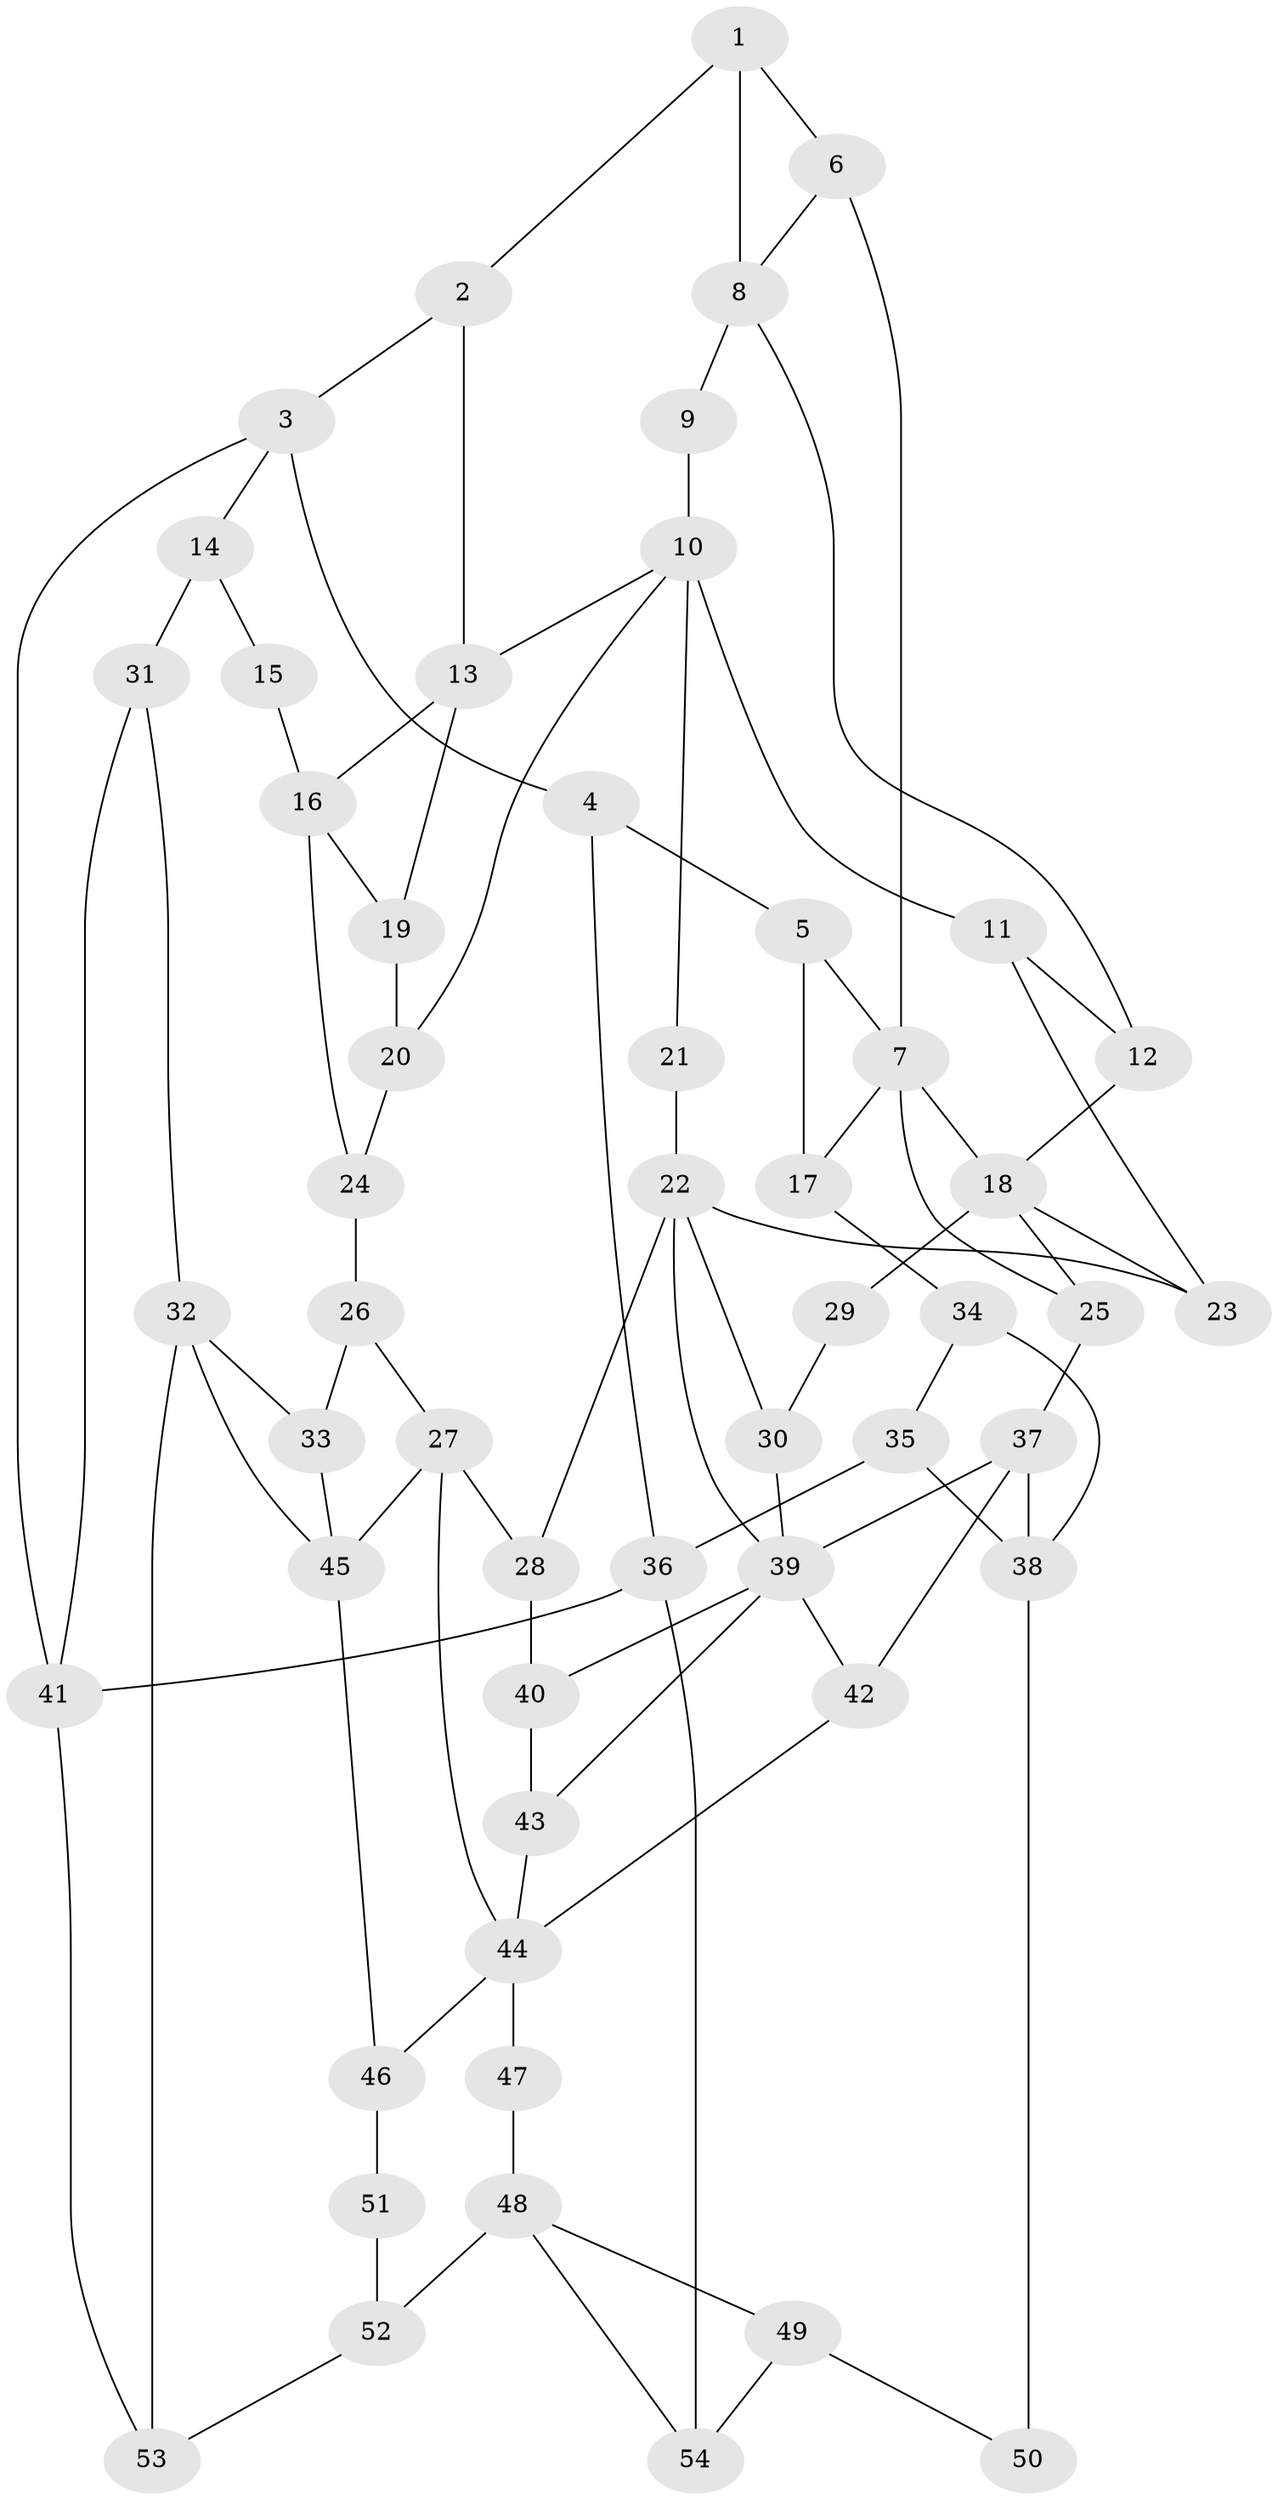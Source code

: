// original degree distribution, {3: 0.018518518518518517, 5: 0.5370370370370371, 6: 0.21296296296296297, 4: 0.23148148148148148}
// Generated by graph-tools (version 1.1) at 2025/54/03/04/25 22:54:30]
// undirected, 54 vertices, 90 edges
graph export_dot {
  node [color=gray90,style=filled];
  1;
  2;
  3;
  4;
  5;
  6;
  7;
  8;
  9;
  10;
  11;
  12;
  13;
  14;
  15;
  16;
  17;
  18;
  19;
  20;
  21;
  22;
  23;
  24;
  25;
  26;
  27;
  28;
  29;
  30;
  31;
  32;
  33;
  34;
  35;
  36;
  37;
  38;
  39;
  40;
  41;
  42;
  43;
  44;
  45;
  46;
  47;
  48;
  49;
  50;
  51;
  52;
  53;
  54;
  1 -- 2 [weight=1.0];
  1 -- 6 [weight=1.0];
  1 -- 8 [weight=2.0];
  2 -- 3 [weight=1.0];
  2 -- 13 [weight=1.0];
  3 -- 4 [weight=1.0];
  3 -- 14 [weight=1.0];
  3 -- 41 [weight=1.0];
  4 -- 5 [weight=2.0];
  4 -- 36 [weight=1.0];
  5 -- 7 [weight=1.0];
  5 -- 17 [weight=2.0];
  6 -- 7 [weight=1.0];
  6 -- 8 [weight=1.0];
  7 -- 17 [weight=1.0];
  7 -- 18 [weight=1.0];
  7 -- 25 [weight=1.0];
  8 -- 9 [weight=1.0];
  8 -- 12 [weight=1.0];
  9 -- 10 [weight=2.0];
  10 -- 11 [weight=1.0];
  10 -- 13 [weight=1.0];
  10 -- 20 [weight=1.0];
  10 -- 21 [weight=1.0];
  11 -- 12 [weight=1.0];
  11 -- 23 [weight=1.0];
  12 -- 18 [weight=1.0];
  13 -- 16 [weight=1.0];
  13 -- 19 [weight=1.0];
  14 -- 15 [weight=2.0];
  14 -- 31 [weight=3.0];
  15 -- 16 [weight=2.0];
  16 -- 19 [weight=2.0];
  16 -- 24 [weight=1.0];
  17 -- 34 [weight=1.0];
  18 -- 23 [weight=1.0];
  18 -- 25 [weight=1.0];
  18 -- 29 [weight=2.0];
  19 -- 20 [weight=1.0];
  20 -- 24 [weight=1.0];
  21 -- 22 [weight=2.0];
  22 -- 23 [weight=1.0];
  22 -- 28 [weight=1.0];
  22 -- 30 [weight=1.0];
  22 -- 39 [weight=1.0];
  24 -- 26 [weight=1.0];
  25 -- 37 [weight=1.0];
  26 -- 27 [weight=1.0];
  26 -- 33 [weight=1.0];
  27 -- 28 [weight=1.0];
  27 -- 44 [weight=1.0];
  27 -- 45 [weight=2.0];
  28 -- 40 [weight=1.0];
  29 -- 30 [weight=1.0];
  30 -- 39 [weight=1.0];
  31 -- 32 [weight=2.0];
  31 -- 41 [weight=1.0];
  32 -- 33 [weight=1.0];
  32 -- 45 [weight=1.0];
  32 -- 53 [weight=1.0];
  33 -- 45 [weight=1.0];
  34 -- 35 [weight=1.0];
  34 -- 38 [weight=1.0];
  35 -- 36 [weight=1.0];
  35 -- 38 [weight=1.0];
  36 -- 41 [weight=1.0];
  36 -- 54 [weight=1.0];
  37 -- 38 [weight=2.0];
  37 -- 39 [weight=1.0];
  37 -- 42 [weight=1.0];
  38 -- 50 [weight=2.0];
  39 -- 40 [weight=1.0];
  39 -- 42 [weight=1.0];
  39 -- 43 [weight=1.0];
  40 -- 43 [weight=1.0];
  41 -- 53 [weight=1.0];
  42 -- 44 [weight=1.0];
  43 -- 44 [weight=1.0];
  44 -- 46 [weight=1.0];
  44 -- 47 [weight=1.0];
  45 -- 46 [weight=2.0];
  46 -- 51 [weight=2.0];
  47 -- 48 [weight=2.0];
  48 -- 49 [weight=1.0];
  48 -- 52 [weight=2.0];
  48 -- 54 [weight=1.0];
  49 -- 50 [weight=1.0];
  49 -- 54 [weight=1.0];
  51 -- 52 [weight=2.0];
  52 -- 53 [weight=1.0];
}
